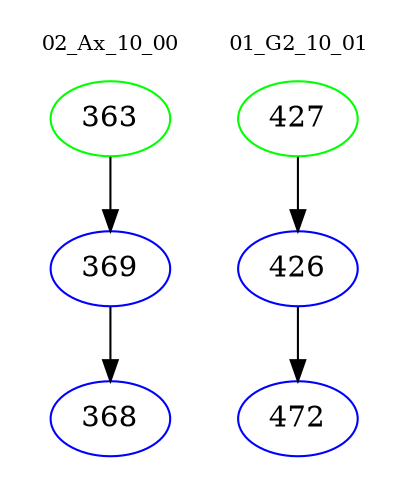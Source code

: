digraph{
subgraph cluster_0 {
color = white
label = "02_Ax_10_00";
fontsize=10;
T0_363 [label="363", color="green"]
T0_363 -> T0_369 [color="black"]
T0_369 [label="369", color="blue"]
T0_369 -> T0_368 [color="black"]
T0_368 [label="368", color="blue"]
}
subgraph cluster_1 {
color = white
label = "01_G2_10_01";
fontsize=10;
T1_427 [label="427", color="green"]
T1_427 -> T1_426 [color="black"]
T1_426 [label="426", color="blue"]
T1_426 -> T1_472 [color="black"]
T1_472 [label="472", color="blue"]
}
}
